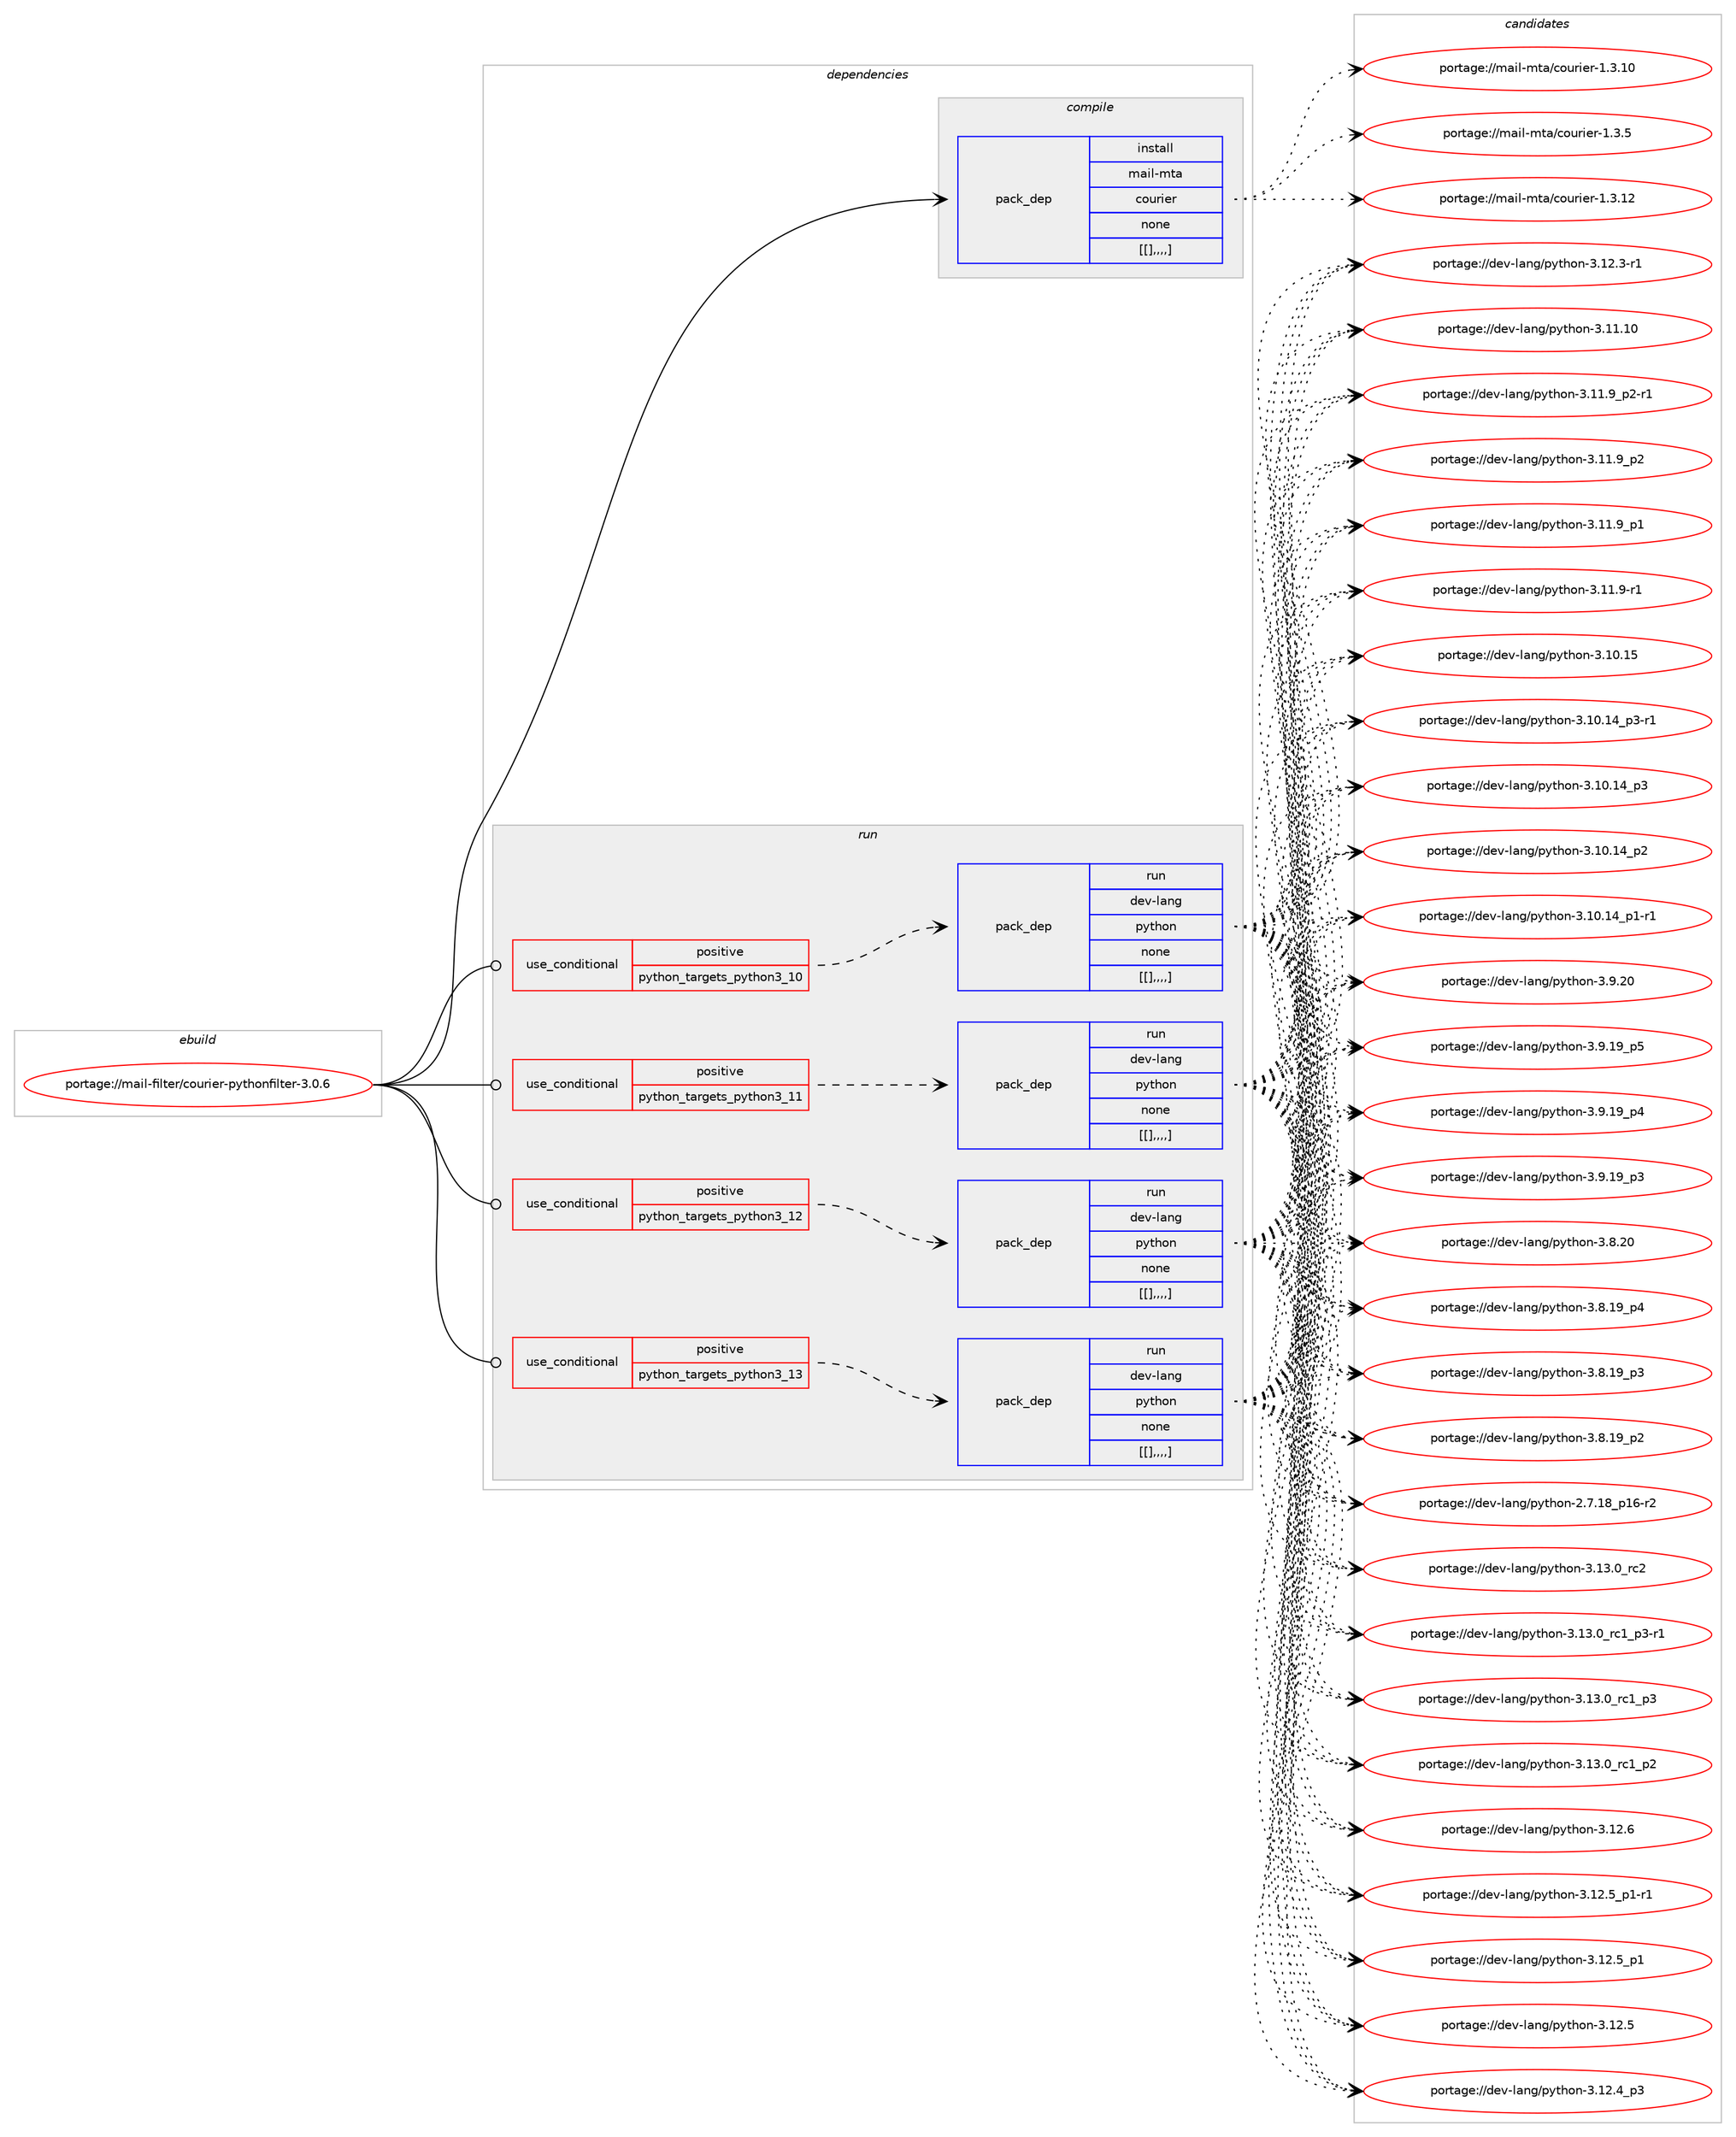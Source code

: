 digraph prolog {

# *************
# Graph options
# *************

newrank=true;
concentrate=true;
compound=true;
graph [rankdir=LR,fontname=Helvetica,fontsize=10,ranksep=1.5];#, ranksep=2.5, nodesep=0.2];
edge  [arrowhead=vee];
node  [fontname=Helvetica,fontsize=10];

# **********
# The ebuild
# **********

subgraph cluster_leftcol {
color=gray;
label=<<i>ebuild</i>>;
id [label="portage://mail-filter/courier-pythonfilter-3.0.6", color=red, width=4, href="../mail-filter/courier-pythonfilter-3.0.6.svg"];
}

# ****************
# The dependencies
# ****************

subgraph cluster_midcol {
color=gray;
label=<<i>dependencies</i>>;
subgraph cluster_compile {
fillcolor="#eeeeee";
style=filled;
label=<<i>compile</i>>;
subgraph pack217201 {
dependency292276 [label=<<TABLE BORDER="0" CELLBORDER="1" CELLSPACING="0" CELLPADDING="4" WIDTH="220"><TR><TD ROWSPAN="6" CELLPADDING="30">pack_dep</TD></TR><TR><TD WIDTH="110">install</TD></TR><TR><TD>mail-mta</TD></TR><TR><TD>courier</TD></TR><TR><TD>none</TD></TR><TR><TD>[[],,,,]</TD></TR></TABLE>>, shape=none, color=blue];
}
id:e -> dependency292276:w [weight=20,style="solid",arrowhead="vee"];
}
subgraph cluster_compileandrun {
fillcolor="#eeeeee";
style=filled;
label=<<i>compile and run</i>>;
}
subgraph cluster_run {
fillcolor="#eeeeee";
style=filled;
label=<<i>run</i>>;
subgraph cond72649 {
dependency292277 [label=<<TABLE BORDER="0" CELLBORDER="1" CELLSPACING="0" CELLPADDING="4"><TR><TD ROWSPAN="3" CELLPADDING="10">use_conditional</TD></TR><TR><TD>positive</TD></TR><TR><TD>python_targets_python3_10</TD></TR></TABLE>>, shape=none, color=red];
subgraph pack217202 {
dependency292278 [label=<<TABLE BORDER="0" CELLBORDER="1" CELLSPACING="0" CELLPADDING="4" WIDTH="220"><TR><TD ROWSPAN="6" CELLPADDING="30">pack_dep</TD></TR><TR><TD WIDTH="110">run</TD></TR><TR><TD>dev-lang</TD></TR><TR><TD>python</TD></TR><TR><TD>none</TD></TR><TR><TD>[[],,,,]</TD></TR></TABLE>>, shape=none, color=blue];
}
dependency292277:e -> dependency292278:w [weight=20,style="dashed",arrowhead="vee"];
}
id:e -> dependency292277:w [weight=20,style="solid",arrowhead="odot"];
subgraph cond72650 {
dependency292279 [label=<<TABLE BORDER="0" CELLBORDER="1" CELLSPACING="0" CELLPADDING="4"><TR><TD ROWSPAN="3" CELLPADDING="10">use_conditional</TD></TR><TR><TD>positive</TD></TR><TR><TD>python_targets_python3_11</TD></TR></TABLE>>, shape=none, color=red];
subgraph pack217203 {
dependency292280 [label=<<TABLE BORDER="0" CELLBORDER="1" CELLSPACING="0" CELLPADDING="4" WIDTH="220"><TR><TD ROWSPAN="6" CELLPADDING="30">pack_dep</TD></TR><TR><TD WIDTH="110">run</TD></TR><TR><TD>dev-lang</TD></TR><TR><TD>python</TD></TR><TR><TD>none</TD></TR><TR><TD>[[],,,,]</TD></TR></TABLE>>, shape=none, color=blue];
}
dependency292279:e -> dependency292280:w [weight=20,style="dashed",arrowhead="vee"];
}
id:e -> dependency292279:w [weight=20,style="solid",arrowhead="odot"];
subgraph cond72651 {
dependency292281 [label=<<TABLE BORDER="0" CELLBORDER="1" CELLSPACING="0" CELLPADDING="4"><TR><TD ROWSPAN="3" CELLPADDING="10">use_conditional</TD></TR><TR><TD>positive</TD></TR><TR><TD>python_targets_python3_12</TD></TR></TABLE>>, shape=none, color=red];
subgraph pack217204 {
dependency292282 [label=<<TABLE BORDER="0" CELLBORDER="1" CELLSPACING="0" CELLPADDING="4" WIDTH="220"><TR><TD ROWSPAN="6" CELLPADDING="30">pack_dep</TD></TR><TR><TD WIDTH="110">run</TD></TR><TR><TD>dev-lang</TD></TR><TR><TD>python</TD></TR><TR><TD>none</TD></TR><TR><TD>[[],,,,]</TD></TR></TABLE>>, shape=none, color=blue];
}
dependency292281:e -> dependency292282:w [weight=20,style="dashed",arrowhead="vee"];
}
id:e -> dependency292281:w [weight=20,style="solid",arrowhead="odot"];
subgraph cond72652 {
dependency292283 [label=<<TABLE BORDER="0" CELLBORDER="1" CELLSPACING="0" CELLPADDING="4"><TR><TD ROWSPAN="3" CELLPADDING="10">use_conditional</TD></TR><TR><TD>positive</TD></TR><TR><TD>python_targets_python3_13</TD></TR></TABLE>>, shape=none, color=red];
subgraph pack217205 {
dependency292284 [label=<<TABLE BORDER="0" CELLBORDER="1" CELLSPACING="0" CELLPADDING="4" WIDTH="220"><TR><TD ROWSPAN="6" CELLPADDING="30">pack_dep</TD></TR><TR><TD WIDTH="110">run</TD></TR><TR><TD>dev-lang</TD></TR><TR><TD>python</TD></TR><TR><TD>none</TD></TR><TR><TD>[[],,,,]</TD></TR></TABLE>>, shape=none, color=blue];
}
dependency292283:e -> dependency292284:w [weight=20,style="dashed",arrowhead="vee"];
}
id:e -> dependency292283:w [weight=20,style="solid",arrowhead="odot"];
}
}

# **************
# The candidates
# **************

subgraph cluster_choices {
rank=same;
color=gray;
label=<<i>candidates</i>>;

subgraph choice217201 {
color=black;
nodesep=1;
choice109971051084510911697479911111711410510111445494651464950 [label="portage://mail-mta/courier-1.3.12", color=red, width=4,href="../mail-mta/courier-1.3.12.svg"];
choice109971051084510911697479911111711410510111445494651464948 [label="portage://mail-mta/courier-1.3.10", color=red, width=4,href="../mail-mta/courier-1.3.10.svg"];
choice1099710510845109116974799111117114105101114454946514653 [label="portage://mail-mta/courier-1.3.5", color=red, width=4,href="../mail-mta/courier-1.3.5.svg"];
dependency292276:e -> choice109971051084510911697479911111711410510111445494651464950:w [style=dotted,weight="100"];
dependency292276:e -> choice109971051084510911697479911111711410510111445494651464948:w [style=dotted,weight="100"];
dependency292276:e -> choice1099710510845109116974799111117114105101114454946514653:w [style=dotted,weight="100"];
}
subgraph choice217202 {
color=black;
nodesep=1;
choice10010111845108971101034711212111610411111045514649514648951149950 [label="portage://dev-lang/python-3.13.0_rc2", color=red, width=4,href="../dev-lang/python-3.13.0_rc2.svg"];
choice1001011184510897110103471121211161041111104551464951464895114994995112514511449 [label="portage://dev-lang/python-3.13.0_rc1_p3-r1", color=red, width=4,href="../dev-lang/python-3.13.0_rc1_p3-r1.svg"];
choice100101118451089711010347112121116104111110455146495146489511499499511251 [label="portage://dev-lang/python-3.13.0_rc1_p3", color=red, width=4,href="../dev-lang/python-3.13.0_rc1_p3.svg"];
choice100101118451089711010347112121116104111110455146495146489511499499511250 [label="portage://dev-lang/python-3.13.0_rc1_p2", color=red, width=4,href="../dev-lang/python-3.13.0_rc1_p2.svg"];
choice10010111845108971101034711212111610411111045514649504654 [label="portage://dev-lang/python-3.12.6", color=red, width=4,href="../dev-lang/python-3.12.6.svg"];
choice1001011184510897110103471121211161041111104551464950465395112494511449 [label="portage://dev-lang/python-3.12.5_p1-r1", color=red, width=4,href="../dev-lang/python-3.12.5_p1-r1.svg"];
choice100101118451089711010347112121116104111110455146495046539511249 [label="portage://dev-lang/python-3.12.5_p1", color=red, width=4,href="../dev-lang/python-3.12.5_p1.svg"];
choice10010111845108971101034711212111610411111045514649504653 [label="portage://dev-lang/python-3.12.5", color=red, width=4,href="../dev-lang/python-3.12.5.svg"];
choice100101118451089711010347112121116104111110455146495046529511251 [label="portage://dev-lang/python-3.12.4_p3", color=red, width=4,href="../dev-lang/python-3.12.4_p3.svg"];
choice100101118451089711010347112121116104111110455146495046514511449 [label="portage://dev-lang/python-3.12.3-r1", color=red, width=4,href="../dev-lang/python-3.12.3-r1.svg"];
choice1001011184510897110103471121211161041111104551464949464948 [label="portage://dev-lang/python-3.11.10", color=red, width=4,href="../dev-lang/python-3.11.10.svg"];
choice1001011184510897110103471121211161041111104551464949465795112504511449 [label="portage://dev-lang/python-3.11.9_p2-r1", color=red, width=4,href="../dev-lang/python-3.11.9_p2-r1.svg"];
choice100101118451089711010347112121116104111110455146494946579511250 [label="portage://dev-lang/python-3.11.9_p2", color=red, width=4,href="../dev-lang/python-3.11.9_p2.svg"];
choice100101118451089711010347112121116104111110455146494946579511249 [label="portage://dev-lang/python-3.11.9_p1", color=red, width=4,href="../dev-lang/python-3.11.9_p1.svg"];
choice100101118451089711010347112121116104111110455146494946574511449 [label="portage://dev-lang/python-3.11.9-r1", color=red, width=4,href="../dev-lang/python-3.11.9-r1.svg"];
choice1001011184510897110103471121211161041111104551464948464953 [label="portage://dev-lang/python-3.10.15", color=red, width=4,href="../dev-lang/python-3.10.15.svg"];
choice100101118451089711010347112121116104111110455146494846495295112514511449 [label="portage://dev-lang/python-3.10.14_p3-r1", color=red, width=4,href="../dev-lang/python-3.10.14_p3-r1.svg"];
choice10010111845108971101034711212111610411111045514649484649529511251 [label="portage://dev-lang/python-3.10.14_p3", color=red, width=4,href="../dev-lang/python-3.10.14_p3.svg"];
choice10010111845108971101034711212111610411111045514649484649529511250 [label="portage://dev-lang/python-3.10.14_p2", color=red, width=4,href="../dev-lang/python-3.10.14_p2.svg"];
choice100101118451089711010347112121116104111110455146494846495295112494511449 [label="portage://dev-lang/python-3.10.14_p1-r1", color=red, width=4,href="../dev-lang/python-3.10.14_p1-r1.svg"];
choice10010111845108971101034711212111610411111045514657465048 [label="portage://dev-lang/python-3.9.20", color=red, width=4,href="../dev-lang/python-3.9.20.svg"];
choice100101118451089711010347112121116104111110455146574649579511253 [label="portage://dev-lang/python-3.9.19_p5", color=red, width=4,href="../dev-lang/python-3.9.19_p5.svg"];
choice100101118451089711010347112121116104111110455146574649579511252 [label="portage://dev-lang/python-3.9.19_p4", color=red, width=4,href="../dev-lang/python-3.9.19_p4.svg"];
choice100101118451089711010347112121116104111110455146574649579511251 [label="portage://dev-lang/python-3.9.19_p3", color=red, width=4,href="../dev-lang/python-3.9.19_p3.svg"];
choice10010111845108971101034711212111610411111045514656465048 [label="portage://dev-lang/python-3.8.20", color=red, width=4,href="../dev-lang/python-3.8.20.svg"];
choice100101118451089711010347112121116104111110455146564649579511252 [label="portage://dev-lang/python-3.8.19_p4", color=red, width=4,href="../dev-lang/python-3.8.19_p4.svg"];
choice100101118451089711010347112121116104111110455146564649579511251 [label="portage://dev-lang/python-3.8.19_p3", color=red, width=4,href="../dev-lang/python-3.8.19_p3.svg"];
choice100101118451089711010347112121116104111110455146564649579511250 [label="portage://dev-lang/python-3.8.19_p2", color=red, width=4,href="../dev-lang/python-3.8.19_p2.svg"];
choice100101118451089711010347112121116104111110455046554649569511249544511450 [label="portage://dev-lang/python-2.7.18_p16-r2", color=red, width=4,href="../dev-lang/python-2.7.18_p16-r2.svg"];
dependency292278:e -> choice10010111845108971101034711212111610411111045514649514648951149950:w [style=dotted,weight="100"];
dependency292278:e -> choice1001011184510897110103471121211161041111104551464951464895114994995112514511449:w [style=dotted,weight="100"];
dependency292278:e -> choice100101118451089711010347112121116104111110455146495146489511499499511251:w [style=dotted,weight="100"];
dependency292278:e -> choice100101118451089711010347112121116104111110455146495146489511499499511250:w [style=dotted,weight="100"];
dependency292278:e -> choice10010111845108971101034711212111610411111045514649504654:w [style=dotted,weight="100"];
dependency292278:e -> choice1001011184510897110103471121211161041111104551464950465395112494511449:w [style=dotted,weight="100"];
dependency292278:e -> choice100101118451089711010347112121116104111110455146495046539511249:w [style=dotted,weight="100"];
dependency292278:e -> choice10010111845108971101034711212111610411111045514649504653:w [style=dotted,weight="100"];
dependency292278:e -> choice100101118451089711010347112121116104111110455146495046529511251:w [style=dotted,weight="100"];
dependency292278:e -> choice100101118451089711010347112121116104111110455146495046514511449:w [style=dotted,weight="100"];
dependency292278:e -> choice1001011184510897110103471121211161041111104551464949464948:w [style=dotted,weight="100"];
dependency292278:e -> choice1001011184510897110103471121211161041111104551464949465795112504511449:w [style=dotted,weight="100"];
dependency292278:e -> choice100101118451089711010347112121116104111110455146494946579511250:w [style=dotted,weight="100"];
dependency292278:e -> choice100101118451089711010347112121116104111110455146494946579511249:w [style=dotted,weight="100"];
dependency292278:e -> choice100101118451089711010347112121116104111110455146494946574511449:w [style=dotted,weight="100"];
dependency292278:e -> choice1001011184510897110103471121211161041111104551464948464953:w [style=dotted,weight="100"];
dependency292278:e -> choice100101118451089711010347112121116104111110455146494846495295112514511449:w [style=dotted,weight="100"];
dependency292278:e -> choice10010111845108971101034711212111610411111045514649484649529511251:w [style=dotted,weight="100"];
dependency292278:e -> choice10010111845108971101034711212111610411111045514649484649529511250:w [style=dotted,weight="100"];
dependency292278:e -> choice100101118451089711010347112121116104111110455146494846495295112494511449:w [style=dotted,weight="100"];
dependency292278:e -> choice10010111845108971101034711212111610411111045514657465048:w [style=dotted,weight="100"];
dependency292278:e -> choice100101118451089711010347112121116104111110455146574649579511253:w [style=dotted,weight="100"];
dependency292278:e -> choice100101118451089711010347112121116104111110455146574649579511252:w [style=dotted,weight="100"];
dependency292278:e -> choice100101118451089711010347112121116104111110455146574649579511251:w [style=dotted,weight="100"];
dependency292278:e -> choice10010111845108971101034711212111610411111045514656465048:w [style=dotted,weight="100"];
dependency292278:e -> choice100101118451089711010347112121116104111110455146564649579511252:w [style=dotted,weight="100"];
dependency292278:e -> choice100101118451089711010347112121116104111110455146564649579511251:w [style=dotted,weight="100"];
dependency292278:e -> choice100101118451089711010347112121116104111110455146564649579511250:w [style=dotted,weight="100"];
dependency292278:e -> choice100101118451089711010347112121116104111110455046554649569511249544511450:w [style=dotted,weight="100"];
}
subgraph choice217203 {
color=black;
nodesep=1;
choice10010111845108971101034711212111610411111045514649514648951149950 [label="portage://dev-lang/python-3.13.0_rc2", color=red, width=4,href="../dev-lang/python-3.13.0_rc2.svg"];
choice1001011184510897110103471121211161041111104551464951464895114994995112514511449 [label="portage://dev-lang/python-3.13.0_rc1_p3-r1", color=red, width=4,href="../dev-lang/python-3.13.0_rc1_p3-r1.svg"];
choice100101118451089711010347112121116104111110455146495146489511499499511251 [label="portage://dev-lang/python-3.13.0_rc1_p3", color=red, width=4,href="../dev-lang/python-3.13.0_rc1_p3.svg"];
choice100101118451089711010347112121116104111110455146495146489511499499511250 [label="portage://dev-lang/python-3.13.0_rc1_p2", color=red, width=4,href="../dev-lang/python-3.13.0_rc1_p2.svg"];
choice10010111845108971101034711212111610411111045514649504654 [label="portage://dev-lang/python-3.12.6", color=red, width=4,href="../dev-lang/python-3.12.6.svg"];
choice1001011184510897110103471121211161041111104551464950465395112494511449 [label="portage://dev-lang/python-3.12.5_p1-r1", color=red, width=4,href="../dev-lang/python-3.12.5_p1-r1.svg"];
choice100101118451089711010347112121116104111110455146495046539511249 [label="portage://dev-lang/python-3.12.5_p1", color=red, width=4,href="../dev-lang/python-3.12.5_p1.svg"];
choice10010111845108971101034711212111610411111045514649504653 [label="portage://dev-lang/python-3.12.5", color=red, width=4,href="../dev-lang/python-3.12.5.svg"];
choice100101118451089711010347112121116104111110455146495046529511251 [label="portage://dev-lang/python-3.12.4_p3", color=red, width=4,href="../dev-lang/python-3.12.4_p3.svg"];
choice100101118451089711010347112121116104111110455146495046514511449 [label="portage://dev-lang/python-3.12.3-r1", color=red, width=4,href="../dev-lang/python-3.12.3-r1.svg"];
choice1001011184510897110103471121211161041111104551464949464948 [label="portage://dev-lang/python-3.11.10", color=red, width=4,href="../dev-lang/python-3.11.10.svg"];
choice1001011184510897110103471121211161041111104551464949465795112504511449 [label="portage://dev-lang/python-3.11.9_p2-r1", color=red, width=4,href="../dev-lang/python-3.11.9_p2-r1.svg"];
choice100101118451089711010347112121116104111110455146494946579511250 [label="portage://dev-lang/python-3.11.9_p2", color=red, width=4,href="../dev-lang/python-3.11.9_p2.svg"];
choice100101118451089711010347112121116104111110455146494946579511249 [label="portage://dev-lang/python-3.11.9_p1", color=red, width=4,href="../dev-lang/python-3.11.9_p1.svg"];
choice100101118451089711010347112121116104111110455146494946574511449 [label="portage://dev-lang/python-3.11.9-r1", color=red, width=4,href="../dev-lang/python-3.11.9-r1.svg"];
choice1001011184510897110103471121211161041111104551464948464953 [label="portage://dev-lang/python-3.10.15", color=red, width=4,href="../dev-lang/python-3.10.15.svg"];
choice100101118451089711010347112121116104111110455146494846495295112514511449 [label="portage://dev-lang/python-3.10.14_p3-r1", color=red, width=4,href="../dev-lang/python-3.10.14_p3-r1.svg"];
choice10010111845108971101034711212111610411111045514649484649529511251 [label="portage://dev-lang/python-3.10.14_p3", color=red, width=4,href="../dev-lang/python-3.10.14_p3.svg"];
choice10010111845108971101034711212111610411111045514649484649529511250 [label="portage://dev-lang/python-3.10.14_p2", color=red, width=4,href="../dev-lang/python-3.10.14_p2.svg"];
choice100101118451089711010347112121116104111110455146494846495295112494511449 [label="portage://dev-lang/python-3.10.14_p1-r1", color=red, width=4,href="../dev-lang/python-3.10.14_p1-r1.svg"];
choice10010111845108971101034711212111610411111045514657465048 [label="portage://dev-lang/python-3.9.20", color=red, width=4,href="../dev-lang/python-3.9.20.svg"];
choice100101118451089711010347112121116104111110455146574649579511253 [label="portage://dev-lang/python-3.9.19_p5", color=red, width=4,href="../dev-lang/python-3.9.19_p5.svg"];
choice100101118451089711010347112121116104111110455146574649579511252 [label="portage://dev-lang/python-3.9.19_p4", color=red, width=4,href="../dev-lang/python-3.9.19_p4.svg"];
choice100101118451089711010347112121116104111110455146574649579511251 [label="portage://dev-lang/python-3.9.19_p3", color=red, width=4,href="../dev-lang/python-3.9.19_p3.svg"];
choice10010111845108971101034711212111610411111045514656465048 [label="portage://dev-lang/python-3.8.20", color=red, width=4,href="../dev-lang/python-3.8.20.svg"];
choice100101118451089711010347112121116104111110455146564649579511252 [label="portage://dev-lang/python-3.8.19_p4", color=red, width=4,href="../dev-lang/python-3.8.19_p4.svg"];
choice100101118451089711010347112121116104111110455146564649579511251 [label="portage://dev-lang/python-3.8.19_p3", color=red, width=4,href="../dev-lang/python-3.8.19_p3.svg"];
choice100101118451089711010347112121116104111110455146564649579511250 [label="portage://dev-lang/python-3.8.19_p2", color=red, width=4,href="../dev-lang/python-3.8.19_p2.svg"];
choice100101118451089711010347112121116104111110455046554649569511249544511450 [label="portage://dev-lang/python-2.7.18_p16-r2", color=red, width=4,href="../dev-lang/python-2.7.18_p16-r2.svg"];
dependency292280:e -> choice10010111845108971101034711212111610411111045514649514648951149950:w [style=dotted,weight="100"];
dependency292280:e -> choice1001011184510897110103471121211161041111104551464951464895114994995112514511449:w [style=dotted,weight="100"];
dependency292280:e -> choice100101118451089711010347112121116104111110455146495146489511499499511251:w [style=dotted,weight="100"];
dependency292280:e -> choice100101118451089711010347112121116104111110455146495146489511499499511250:w [style=dotted,weight="100"];
dependency292280:e -> choice10010111845108971101034711212111610411111045514649504654:w [style=dotted,weight="100"];
dependency292280:e -> choice1001011184510897110103471121211161041111104551464950465395112494511449:w [style=dotted,weight="100"];
dependency292280:e -> choice100101118451089711010347112121116104111110455146495046539511249:w [style=dotted,weight="100"];
dependency292280:e -> choice10010111845108971101034711212111610411111045514649504653:w [style=dotted,weight="100"];
dependency292280:e -> choice100101118451089711010347112121116104111110455146495046529511251:w [style=dotted,weight="100"];
dependency292280:e -> choice100101118451089711010347112121116104111110455146495046514511449:w [style=dotted,weight="100"];
dependency292280:e -> choice1001011184510897110103471121211161041111104551464949464948:w [style=dotted,weight="100"];
dependency292280:e -> choice1001011184510897110103471121211161041111104551464949465795112504511449:w [style=dotted,weight="100"];
dependency292280:e -> choice100101118451089711010347112121116104111110455146494946579511250:w [style=dotted,weight="100"];
dependency292280:e -> choice100101118451089711010347112121116104111110455146494946579511249:w [style=dotted,weight="100"];
dependency292280:e -> choice100101118451089711010347112121116104111110455146494946574511449:w [style=dotted,weight="100"];
dependency292280:e -> choice1001011184510897110103471121211161041111104551464948464953:w [style=dotted,weight="100"];
dependency292280:e -> choice100101118451089711010347112121116104111110455146494846495295112514511449:w [style=dotted,weight="100"];
dependency292280:e -> choice10010111845108971101034711212111610411111045514649484649529511251:w [style=dotted,weight="100"];
dependency292280:e -> choice10010111845108971101034711212111610411111045514649484649529511250:w [style=dotted,weight="100"];
dependency292280:e -> choice100101118451089711010347112121116104111110455146494846495295112494511449:w [style=dotted,weight="100"];
dependency292280:e -> choice10010111845108971101034711212111610411111045514657465048:w [style=dotted,weight="100"];
dependency292280:e -> choice100101118451089711010347112121116104111110455146574649579511253:w [style=dotted,weight="100"];
dependency292280:e -> choice100101118451089711010347112121116104111110455146574649579511252:w [style=dotted,weight="100"];
dependency292280:e -> choice100101118451089711010347112121116104111110455146574649579511251:w [style=dotted,weight="100"];
dependency292280:e -> choice10010111845108971101034711212111610411111045514656465048:w [style=dotted,weight="100"];
dependency292280:e -> choice100101118451089711010347112121116104111110455146564649579511252:w [style=dotted,weight="100"];
dependency292280:e -> choice100101118451089711010347112121116104111110455146564649579511251:w [style=dotted,weight="100"];
dependency292280:e -> choice100101118451089711010347112121116104111110455146564649579511250:w [style=dotted,weight="100"];
dependency292280:e -> choice100101118451089711010347112121116104111110455046554649569511249544511450:w [style=dotted,weight="100"];
}
subgraph choice217204 {
color=black;
nodesep=1;
choice10010111845108971101034711212111610411111045514649514648951149950 [label="portage://dev-lang/python-3.13.0_rc2", color=red, width=4,href="../dev-lang/python-3.13.0_rc2.svg"];
choice1001011184510897110103471121211161041111104551464951464895114994995112514511449 [label="portage://dev-lang/python-3.13.0_rc1_p3-r1", color=red, width=4,href="../dev-lang/python-3.13.0_rc1_p3-r1.svg"];
choice100101118451089711010347112121116104111110455146495146489511499499511251 [label="portage://dev-lang/python-3.13.0_rc1_p3", color=red, width=4,href="../dev-lang/python-3.13.0_rc1_p3.svg"];
choice100101118451089711010347112121116104111110455146495146489511499499511250 [label="portage://dev-lang/python-3.13.0_rc1_p2", color=red, width=4,href="../dev-lang/python-3.13.0_rc1_p2.svg"];
choice10010111845108971101034711212111610411111045514649504654 [label="portage://dev-lang/python-3.12.6", color=red, width=4,href="../dev-lang/python-3.12.6.svg"];
choice1001011184510897110103471121211161041111104551464950465395112494511449 [label="portage://dev-lang/python-3.12.5_p1-r1", color=red, width=4,href="../dev-lang/python-3.12.5_p1-r1.svg"];
choice100101118451089711010347112121116104111110455146495046539511249 [label="portage://dev-lang/python-3.12.5_p1", color=red, width=4,href="../dev-lang/python-3.12.5_p1.svg"];
choice10010111845108971101034711212111610411111045514649504653 [label="portage://dev-lang/python-3.12.5", color=red, width=4,href="../dev-lang/python-3.12.5.svg"];
choice100101118451089711010347112121116104111110455146495046529511251 [label="portage://dev-lang/python-3.12.4_p3", color=red, width=4,href="../dev-lang/python-3.12.4_p3.svg"];
choice100101118451089711010347112121116104111110455146495046514511449 [label="portage://dev-lang/python-3.12.3-r1", color=red, width=4,href="../dev-lang/python-3.12.3-r1.svg"];
choice1001011184510897110103471121211161041111104551464949464948 [label="portage://dev-lang/python-3.11.10", color=red, width=4,href="../dev-lang/python-3.11.10.svg"];
choice1001011184510897110103471121211161041111104551464949465795112504511449 [label="portage://dev-lang/python-3.11.9_p2-r1", color=red, width=4,href="../dev-lang/python-3.11.9_p2-r1.svg"];
choice100101118451089711010347112121116104111110455146494946579511250 [label="portage://dev-lang/python-3.11.9_p2", color=red, width=4,href="../dev-lang/python-3.11.9_p2.svg"];
choice100101118451089711010347112121116104111110455146494946579511249 [label="portage://dev-lang/python-3.11.9_p1", color=red, width=4,href="../dev-lang/python-3.11.9_p1.svg"];
choice100101118451089711010347112121116104111110455146494946574511449 [label="portage://dev-lang/python-3.11.9-r1", color=red, width=4,href="../dev-lang/python-3.11.9-r1.svg"];
choice1001011184510897110103471121211161041111104551464948464953 [label="portage://dev-lang/python-3.10.15", color=red, width=4,href="../dev-lang/python-3.10.15.svg"];
choice100101118451089711010347112121116104111110455146494846495295112514511449 [label="portage://dev-lang/python-3.10.14_p3-r1", color=red, width=4,href="../dev-lang/python-3.10.14_p3-r1.svg"];
choice10010111845108971101034711212111610411111045514649484649529511251 [label="portage://dev-lang/python-3.10.14_p3", color=red, width=4,href="../dev-lang/python-3.10.14_p3.svg"];
choice10010111845108971101034711212111610411111045514649484649529511250 [label="portage://dev-lang/python-3.10.14_p2", color=red, width=4,href="../dev-lang/python-3.10.14_p2.svg"];
choice100101118451089711010347112121116104111110455146494846495295112494511449 [label="portage://dev-lang/python-3.10.14_p1-r1", color=red, width=4,href="../dev-lang/python-3.10.14_p1-r1.svg"];
choice10010111845108971101034711212111610411111045514657465048 [label="portage://dev-lang/python-3.9.20", color=red, width=4,href="../dev-lang/python-3.9.20.svg"];
choice100101118451089711010347112121116104111110455146574649579511253 [label="portage://dev-lang/python-3.9.19_p5", color=red, width=4,href="../dev-lang/python-3.9.19_p5.svg"];
choice100101118451089711010347112121116104111110455146574649579511252 [label="portage://dev-lang/python-3.9.19_p4", color=red, width=4,href="../dev-lang/python-3.9.19_p4.svg"];
choice100101118451089711010347112121116104111110455146574649579511251 [label="portage://dev-lang/python-3.9.19_p3", color=red, width=4,href="../dev-lang/python-3.9.19_p3.svg"];
choice10010111845108971101034711212111610411111045514656465048 [label="portage://dev-lang/python-3.8.20", color=red, width=4,href="../dev-lang/python-3.8.20.svg"];
choice100101118451089711010347112121116104111110455146564649579511252 [label="portage://dev-lang/python-3.8.19_p4", color=red, width=4,href="../dev-lang/python-3.8.19_p4.svg"];
choice100101118451089711010347112121116104111110455146564649579511251 [label="portage://dev-lang/python-3.8.19_p3", color=red, width=4,href="../dev-lang/python-3.8.19_p3.svg"];
choice100101118451089711010347112121116104111110455146564649579511250 [label="portage://dev-lang/python-3.8.19_p2", color=red, width=4,href="../dev-lang/python-3.8.19_p2.svg"];
choice100101118451089711010347112121116104111110455046554649569511249544511450 [label="portage://dev-lang/python-2.7.18_p16-r2", color=red, width=4,href="../dev-lang/python-2.7.18_p16-r2.svg"];
dependency292282:e -> choice10010111845108971101034711212111610411111045514649514648951149950:w [style=dotted,weight="100"];
dependency292282:e -> choice1001011184510897110103471121211161041111104551464951464895114994995112514511449:w [style=dotted,weight="100"];
dependency292282:e -> choice100101118451089711010347112121116104111110455146495146489511499499511251:w [style=dotted,weight="100"];
dependency292282:e -> choice100101118451089711010347112121116104111110455146495146489511499499511250:w [style=dotted,weight="100"];
dependency292282:e -> choice10010111845108971101034711212111610411111045514649504654:w [style=dotted,weight="100"];
dependency292282:e -> choice1001011184510897110103471121211161041111104551464950465395112494511449:w [style=dotted,weight="100"];
dependency292282:e -> choice100101118451089711010347112121116104111110455146495046539511249:w [style=dotted,weight="100"];
dependency292282:e -> choice10010111845108971101034711212111610411111045514649504653:w [style=dotted,weight="100"];
dependency292282:e -> choice100101118451089711010347112121116104111110455146495046529511251:w [style=dotted,weight="100"];
dependency292282:e -> choice100101118451089711010347112121116104111110455146495046514511449:w [style=dotted,weight="100"];
dependency292282:e -> choice1001011184510897110103471121211161041111104551464949464948:w [style=dotted,weight="100"];
dependency292282:e -> choice1001011184510897110103471121211161041111104551464949465795112504511449:w [style=dotted,weight="100"];
dependency292282:e -> choice100101118451089711010347112121116104111110455146494946579511250:w [style=dotted,weight="100"];
dependency292282:e -> choice100101118451089711010347112121116104111110455146494946579511249:w [style=dotted,weight="100"];
dependency292282:e -> choice100101118451089711010347112121116104111110455146494946574511449:w [style=dotted,weight="100"];
dependency292282:e -> choice1001011184510897110103471121211161041111104551464948464953:w [style=dotted,weight="100"];
dependency292282:e -> choice100101118451089711010347112121116104111110455146494846495295112514511449:w [style=dotted,weight="100"];
dependency292282:e -> choice10010111845108971101034711212111610411111045514649484649529511251:w [style=dotted,weight="100"];
dependency292282:e -> choice10010111845108971101034711212111610411111045514649484649529511250:w [style=dotted,weight="100"];
dependency292282:e -> choice100101118451089711010347112121116104111110455146494846495295112494511449:w [style=dotted,weight="100"];
dependency292282:e -> choice10010111845108971101034711212111610411111045514657465048:w [style=dotted,weight="100"];
dependency292282:e -> choice100101118451089711010347112121116104111110455146574649579511253:w [style=dotted,weight="100"];
dependency292282:e -> choice100101118451089711010347112121116104111110455146574649579511252:w [style=dotted,weight="100"];
dependency292282:e -> choice100101118451089711010347112121116104111110455146574649579511251:w [style=dotted,weight="100"];
dependency292282:e -> choice10010111845108971101034711212111610411111045514656465048:w [style=dotted,weight="100"];
dependency292282:e -> choice100101118451089711010347112121116104111110455146564649579511252:w [style=dotted,weight="100"];
dependency292282:e -> choice100101118451089711010347112121116104111110455146564649579511251:w [style=dotted,weight="100"];
dependency292282:e -> choice100101118451089711010347112121116104111110455146564649579511250:w [style=dotted,weight="100"];
dependency292282:e -> choice100101118451089711010347112121116104111110455046554649569511249544511450:w [style=dotted,weight="100"];
}
subgraph choice217205 {
color=black;
nodesep=1;
choice10010111845108971101034711212111610411111045514649514648951149950 [label="portage://dev-lang/python-3.13.0_rc2", color=red, width=4,href="../dev-lang/python-3.13.0_rc2.svg"];
choice1001011184510897110103471121211161041111104551464951464895114994995112514511449 [label="portage://dev-lang/python-3.13.0_rc1_p3-r1", color=red, width=4,href="../dev-lang/python-3.13.0_rc1_p3-r1.svg"];
choice100101118451089711010347112121116104111110455146495146489511499499511251 [label="portage://dev-lang/python-3.13.0_rc1_p3", color=red, width=4,href="../dev-lang/python-3.13.0_rc1_p3.svg"];
choice100101118451089711010347112121116104111110455146495146489511499499511250 [label="portage://dev-lang/python-3.13.0_rc1_p2", color=red, width=4,href="../dev-lang/python-3.13.0_rc1_p2.svg"];
choice10010111845108971101034711212111610411111045514649504654 [label="portage://dev-lang/python-3.12.6", color=red, width=4,href="../dev-lang/python-3.12.6.svg"];
choice1001011184510897110103471121211161041111104551464950465395112494511449 [label="portage://dev-lang/python-3.12.5_p1-r1", color=red, width=4,href="../dev-lang/python-3.12.5_p1-r1.svg"];
choice100101118451089711010347112121116104111110455146495046539511249 [label="portage://dev-lang/python-3.12.5_p1", color=red, width=4,href="../dev-lang/python-3.12.5_p1.svg"];
choice10010111845108971101034711212111610411111045514649504653 [label="portage://dev-lang/python-3.12.5", color=red, width=4,href="../dev-lang/python-3.12.5.svg"];
choice100101118451089711010347112121116104111110455146495046529511251 [label="portage://dev-lang/python-3.12.4_p3", color=red, width=4,href="../dev-lang/python-3.12.4_p3.svg"];
choice100101118451089711010347112121116104111110455146495046514511449 [label="portage://dev-lang/python-3.12.3-r1", color=red, width=4,href="../dev-lang/python-3.12.3-r1.svg"];
choice1001011184510897110103471121211161041111104551464949464948 [label="portage://dev-lang/python-3.11.10", color=red, width=4,href="../dev-lang/python-3.11.10.svg"];
choice1001011184510897110103471121211161041111104551464949465795112504511449 [label="portage://dev-lang/python-3.11.9_p2-r1", color=red, width=4,href="../dev-lang/python-3.11.9_p2-r1.svg"];
choice100101118451089711010347112121116104111110455146494946579511250 [label="portage://dev-lang/python-3.11.9_p2", color=red, width=4,href="../dev-lang/python-3.11.9_p2.svg"];
choice100101118451089711010347112121116104111110455146494946579511249 [label="portage://dev-lang/python-3.11.9_p1", color=red, width=4,href="../dev-lang/python-3.11.9_p1.svg"];
choice100101118451089711010347112121116104111110455146494946574511449 [label="portage://dev-lang/python-3.11.9-r1", color=red, width=4,href="../dev-lang/python-3.11.9-r1.svg"];
choice1001011184510897110103471121211161041111104551464948464953 [label="portage://dev-lang/python-3.10.15", color=red, width=4,href="../dev-lang/python-3.10.15.svg"];
choice100101118451089711010347112121116104111110455146494846495295112514511449 [label="portage://dev-lang/python-3.10.14_p3-r1", color=red, width=4,href="../dev-lang/python-3.10.14_p3-r1.svg"];
choice10010111845108971101034711212111610411111045514649484649529511251 [label="portage://dev-lang/python-3.10.14_p3", color=red, width=4,href="../dev-lang/python-3.10.14_p3.svg"];
choice10010111845108971101034711212111610411111045514649484649529511250 [label="portage://dev-lang/python-3.10.14_p2", color=red, width=4,href="../dev-lang/python-3.10.14_p2.svg"];
choice100101118451089711010347112121116104111110455146494846495295112494511449 [label="portage://dev-lang/python-3.10.14_p1-r1", color=red, width=4,href="../dev-lang/python-3.10.14_p1-r1.svg"];
choice10010111845108971101034711212111610411111045514657465048 [label="portage://dev-lang/python-3.9.20", color=red, width=4,href="../dev-lang/python-3.9.20.svg"];
choice100101118451089711010347112121116104111110455146574649579511253 [label="portage://dev-lang/python-3.9.19_p5", color=red, width=4,href="../dev-lang/python-3.9.19_p5.svg"];
choice100101118451089711010347112121116104111110455146574649579511252 [label="portage://dev-lang/python-3.9.19_p4", color=red, width=4,href="../dev-lang/python-3.9.19_p4.svg"];
choice100101118451089711010347112121116104111110455146574649579511251 [label="portage://dev-lang/python-3.9.19_p3", color=red, width=4,href="../dev-lang/python-3.9.19_p3.svg"];
choice10010111845108971101034711212111610411111045514656465048 [label="portage://dev-lang/python-3.8.20", color=red, width=4,href="../dev-lang/python-3.8.20.svg"];
choice100101118451089711010347112121116104111110455146564649579511252 [label="portage://dev-lang/python-3.8.19_p4", color=red, width=4,href="../dev-lang/python-3.8.19_p4.svg"];
choice100101118451089711010347112121116104111110455146564649579511251 [label="portage://dev-lang/python-3.8.19_p3", color=red, width=4,href="../dev-lang/python-3.8.19_p3.svg"];
choice100101118451089711010347112121116104111110455146564649579511250 [label="portage://dev-lang/python-3.8.19_p2", color=red, width=4,href="../dev-lang/python-3.8.19_p2.svg"];
choice100101118451089711010347112121116104111110455046554649569511249544511450 [label="portage://dev-lang/python-2.7.18_p16-r2", color=red, width=4,href="../dev-lang/python-2.7.18_p16-r2.svg"];
dependency292284:e -> choice10010111845108971101034711212111610411111045514649514648951149950:w [style=dotted,weight="100"];
dependency292284:e -> choice1001011184510897110103471121211161041111104551464951464895114994995112514511449:w [style=dotted,weight="100"];
dependency292284:e -> choice100101118451089711010347112121116104111110455146495146489511499499511251:w [style=dotted,weight="100"];
dependency292284:e -> choice100101118451089711010347112121116104111110455146495146489511499499511250:w [style=dotted,weight="100"];
dependency292284:e -> choice10010111845108971101034711212111610411111045514649504654:w [style=dotted,weight="100"];
dependency292284:e -> choice1001011184510897110103471121211161041111104551464950465395112494511449:w [style=dotted,weight="100"];
dependency292284:e -> choice100101118451089711010347112121116104111110455146495046539511249:w [style=dotted,weight="100"];
dependency292284:e -> choice10010111845108971101034711212111610411111045514649504653:w [style=dotted,weight="100"];
dependency292284:e -> choice100101118451089711010347112121116104111110455146495046529511251:w [style=dotted,weight="100"];
dependency292284:e -> choice100101118451089711010347112121116104111110455146495046514511449:w [style=dotted,weight="100"];
dependency292284:e -> choice1001011184510897110103471121211161041111104551464949464948:w [style=dotted,weight="100"];
dependency292284:e -> choice1001011184510897110103471121211161041111104551464949465795112504511449:w [style=dotted,weight="100"];
dependency292284:e -> choice100101118451089711010347112121116104111110455146494946579511250:w [style=dotted,weight="100"];
dependency292284:e -> choice100101118451089711010347112121116104111110455146494946579511249:w [style=dotted,weight="100"];
dependency292284:e -> choice100101118451089711010347112121116104111110455146494946574511449:w [style=dotted,weight="100"];
dependency292284:e -> choice1001011184510897110103471121211161041111104551464948464953:w [style=dotted,weight="100"];
dependency292284:e -> choice100101118451089711010347112121116104111110455146494846495295112514511449:w [style=dotted,weight="100"];
dependency292284:e -> choice10010111845108971101034711212111610411111045514649484649529511251:w [style=dotted,weight="100"];
dependency292284:e -> choice10010111845108971101034711212111610411111045514649484649529511250:w [style=dotted,weight="100"];
dependency292284:e -> choice100101118451089711010347112121116104111110455146494846495295112494511449:w [style=dotted,weight="100"];
dependency292284:e -> choice10010111845108971101034711212111610411111045514657465048:w [style=dotted,weight="100"];
dependency292284:e -> choice100101118451089711010347112121116104111110455146574649579511253:w [style=dotted,weight="100"];
dependency292284:e -> choice100101118451089711010347112121116104111110455146574649579511252:w [style=dotted,weight="100"];
dependency292284:e -> choice100101118451089711010347112121116104111110455146574649579511251:w [style=dotted,weight="100"];
dependency292284:e -> choice10010111845108971101034711212111610411111045514656465048:w [style=dotted,weight="100"];
dependency292284:e -> choice100101118451089711010347112121116104111110455146564649579511252:w [style=dotted,weight="100"];
dependency292284:e -> choice100101118451089711010347112121116104111110455146564649579511251:w [style=dotted,weight="100"];
dependency292284:e -> choice100101118451089711010347112121116104111110455146564649579511250:w [style=dotted,weight="100"];
dependency292284:e -> choice100101118451089711010347112121116104111110455046554649569511249544511450:w [style=dotted,weight="100"];
}
}

}
